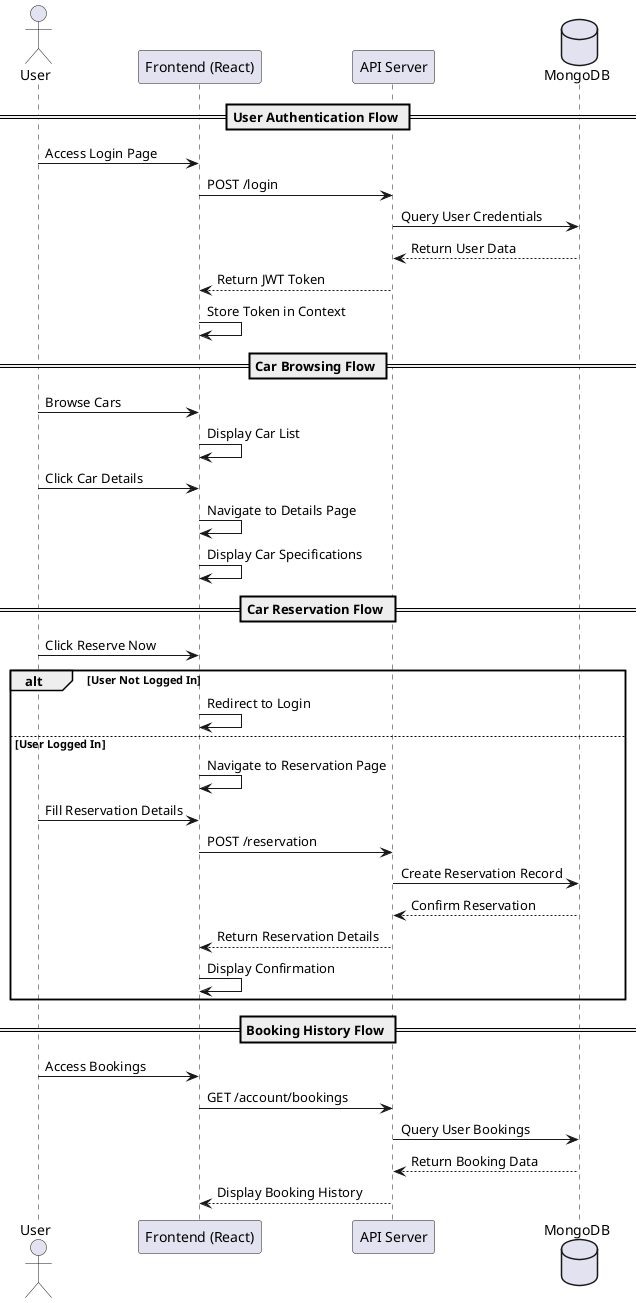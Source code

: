 @startuml Car Rental System Sequence Diagram

actor User
participant "Frontend (React)" as Frontend
participant "API Server" as API
database "MongoDB" as DB

== User Authentication Flow ==
User -> Frontend: Access Login Page
Frontend -> API: POST /login
API -> DB: Query User Credentials
DB --> API: Return User Data
API --> Frontend: Return JWT Token
Frontend -> Frontend: Store Token in Context

== Car Browsing Flow ==
User -> Frontend: Browse Cars
Frontend -> Frontend: Display Car List
User -> Frontend: Click Car Details
Frontend -> Frontend: Navigate to Details Page
Frontend -> Frontend: Display Car Specifications

== Car Reservation Flow ==
User -> Frontend: Click Reserve Now
alt User Not Logged In
    Frontend -> Frontend: Redirect to Login
else User Logged In
    Frontend -> Frontend: Navigate to Reservation Page
    User -> Frontend: Fill Reservation Details
    Frontend -> API: POST /reservation
    API -> DB: Create Reservation Record
    DB --> API: Confirm Reservation
    API --> Frontend: Return Reservation Details
    Frontend -> Frontend: Display Confirmation
end

== Booking History Flow ==
User -> Frontend: Access Bookings
Frontend -> API: GET /account/bookings
API -> DB: Query User Bookings
DB --> API: Return Booking Data
API --> Frontend: Display Booking History

@enduml
